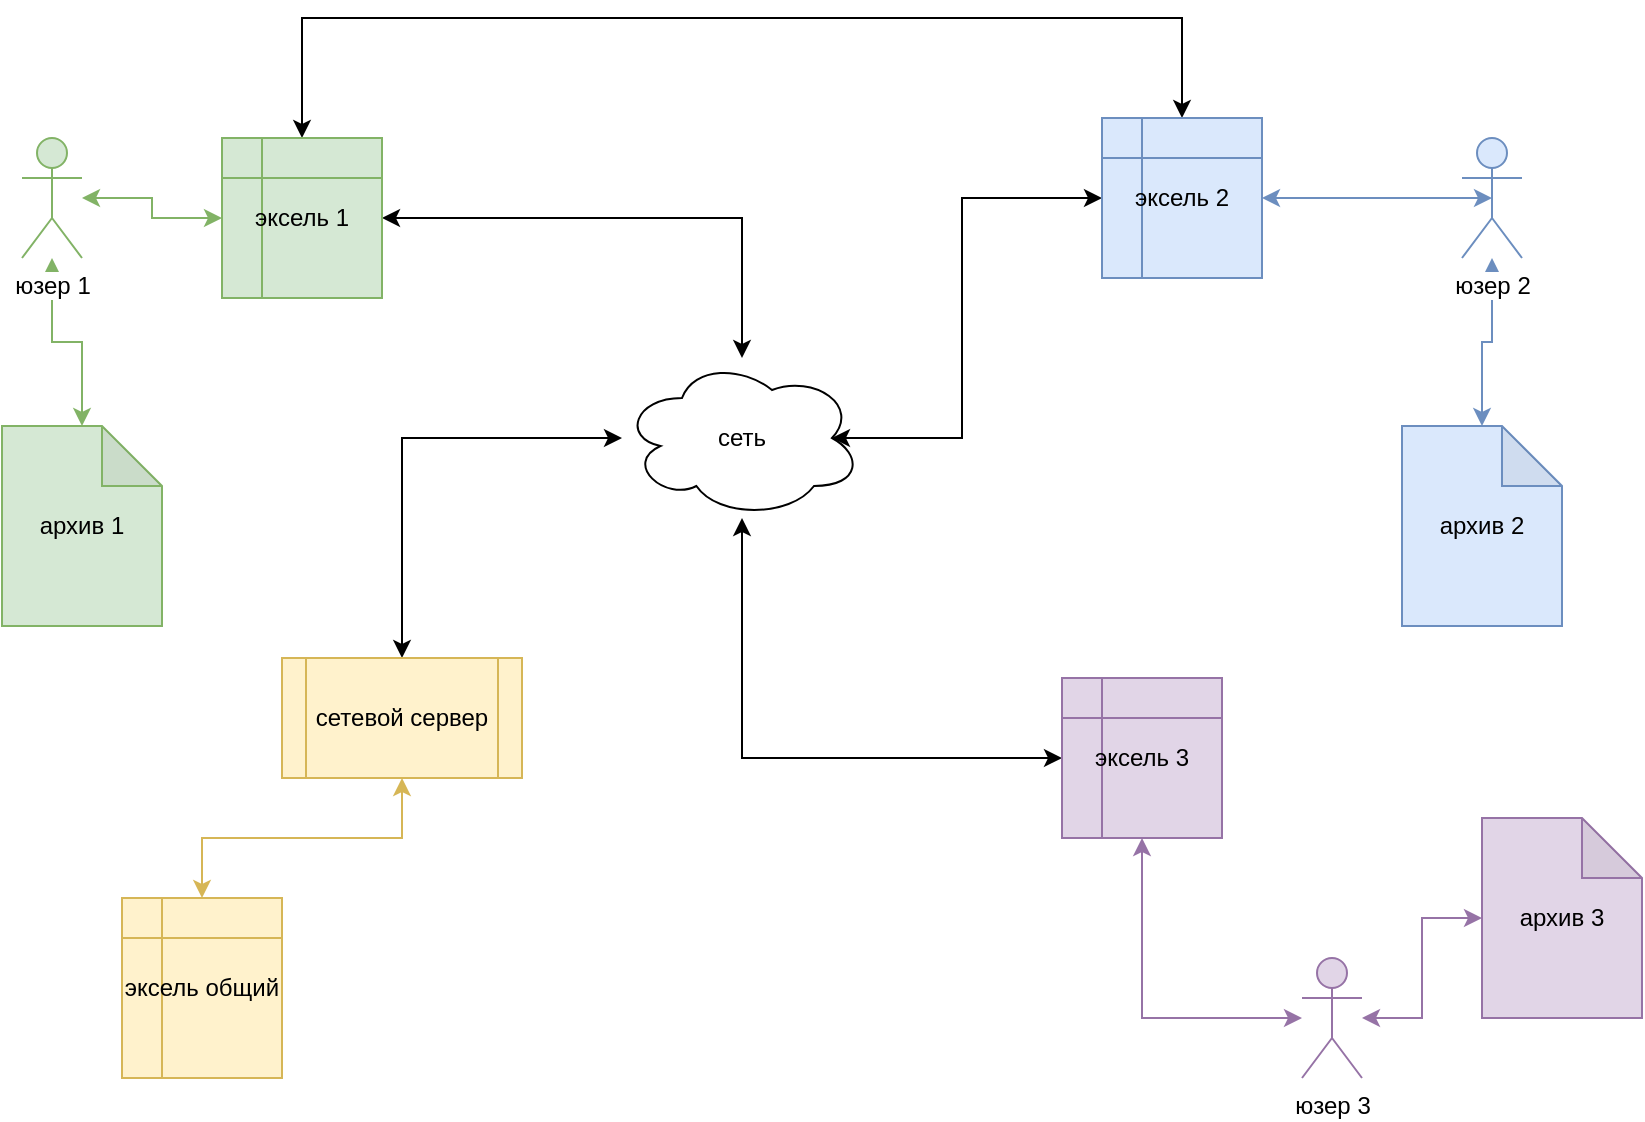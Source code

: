 <mxfile version="13.3.5" type="device"><diagram id="3_azhcOMQqoqei1KV3n3" name="Страница 1"><mxGraphModel dx="1088" dy="818" grid="1" gridSize="10" guides="1" tooltips="1" connect="1" arrows="1" fold="1" page="1" pageScale="1" pageWidth="1169" pageHeight="827" math="0" shadow="0"><root><mxCell id="0"/><mxCell id="1" parent="0"/><mxCell id="uoD267v5e9I0uGREeECA-8" style="edgeStyle=orthogonalEdgeStyle;rounded=0;orthogonalLoop=1;jettySize=auto;html=1;startArrow=classic;startFill=1;fillColor=#d5e8d4;strokeColor=#82b366;" edge="1" parent="1" source="uoD267v5e9I0uGREeECA-1" target="uoD267v5e9I0uGREeECA-4"><mxGeometry relative="1" as="geometry"/></mxCell><mxCell id="uoD267v5e9I0uGREeECA-17" style="edgeStyle=orthogonalEdgeStyle;rounded=0;orthogonalLoop=1;jettySize=auto;html=1;startArrow=classic;startFill=1;fillColor=#d5e8d4;strokeColor=#82b366;" edge="1" parent="1" source="uoD267v5e9I0uGREeECA-1" target="uoD267v5e9I0uGREeECA-14"><mxGeometry relative="1" as="geometry"/></mxCell><mxCell id="uoD267v5e9I0uGREeECA-1" value="юзер 1" style="shape=umlActor;verticalLabelPosition=bottom;labelBackgroundColor=#ffffff;verticalAlign=top;html=1;outlineConnect=0;fillColor=#d5e8d4;strokeColor=#82b366;" vertex="1" parent="1"><mxGeometry x="120" y="170" width="30" height="60" as="geometry"/></mxCell><mxCell id="uoD267v5e9I0uGREeECA-19" style="edgeStyle=orthogonalEdgeStyle;rounded=0;orthogonalLoop=1;jettySize=auto;html=1;startArrow=classic;startFill=1;fillColor=#dae8fc;strokeColor=#6c8ebf;" edge="1" parent="1" source="uoD267v5e9I0uGREeECA-2" target="uoD267v5e9I0uGREeECA-15"><mxGeometry relative="1" as="geometry"/></mxCell><mxCell id="uoD267v5e9I0uGREeECA-2" value="юзер 2" style="shape=umlActor;verticalLabelPosition=bottom;labelBackgroundColor=#ffffff;verticalAlign=top;html=1;outlineConnect=0;fillColor=#dae8fc;strokeColor=#6c8ebf;" vertex="1" parent="1"><mxGeometry x="840" y="170" width="30" height="60" as="geometry"/></mxCell><mxCell id="uoD267v5e9I0uGREeECA-10" style="edgeStyle=orthogonalEdgeStyle;rounded=0;orthogonalLoop=1;jettySize=auto;html=1;startArrow=classic;startFill=1;fillColor=#e1d5e7;strokeColor=#9673a6;" edge="1" parent="1" source="uoD267v5e9I0uGREeECA-3" target="uoD267v5e9I0uGREeECA-6"><mxGeometry relative="1" as="geometry"/></mxCell><mxCell id="uoD267v5e9I0uGREeECA-18" style="edgeStyle=orthogonalEdgeStyle;rounded=0;orthogonalLoop=1;jettySize=auto;html=1;startArrow=classic;startFill=1;fillColor=#e1d5e7;strokeColor=#9673a6;" edge="1" parent="1" source="uoD267v5e9I0uGREeECA-3" target="uoD267v5e9I0uGREeECA-16"><mxGeometry relative="1" as="geometry"/></mxCell><mxCell id="uoD267v5e9I0uGREeECA-3" value="юзер 3" style="shape=umlActor;verticalLabelPosition=bottom;labelBackgroundColor=#ffffff;verticalAlign=top;html=1;outlineConnect=0;fillColor=#e1d5e7;strokeColor=#9673a6;" vertex="1" parent="1"><mxGeometry x="760" y="580" width="30" height="60" as="geometry"/></mxCell><mxCell id="uoD267v5e9I0uGREeECA-11" style="edgeStyle=orthogonalEdgeStyle;rounded=0;orthogonalLoop=1;jettySize=auto;html=1;startArrow=classic;startFill=1;" edge="1" parent="1" source="uoD267v5e9I0uGREeECA-4" target="uoD267v5e9I0uGREeECA-7"><mxGeometry relative="1" as="geometry"><mxPoint x="340" y="210" as="targetPoint"/></mxGeometry></mxCell><mxCell id="uoD267v5e9I0uGREeECA-20" style="edgeStyle=orthogonalEdgeStyle;rounded=0;orthogonalLoop=1;jettySize=auto;html=1;startArrow=classic;startFill=1;" edge="1" parent="1" source="uoD267v5e9I0uGREeECA-4" target="uoD267v5e9I0uGREeECA-5"><mxGeometry relative="1" as="geometry"><Array as="points"><mxPoint x="260" y="110"/><mxPoint x="700" y="110"/></Array></mxGeometry></mxCell><mxCell id="uoD267v5e9I0uGREeECA-4" value="эксель 1" style="shape=internalStorage;whiteSpace=wrap;html=1;backgroundOutline=1;fillColor=#d5e8d4;strokeColor=#82b366;" vertex="1" parent="1"><mxGeometry x="220" y="170" width="80" height="80" as="geometry"/></mxCell><mxCell id="uoD267v5e9I0uGREeECA-9" style="edgeStyle=orthogonalEdgeStyle;rounded=0;orthogonalLoop=1;jettySize=auto;html=1;entryX=0.5;entryY=0.5;entryDx=0;entryDy=0;entryPerimeter=0;startArrow=classic;startFill=1;fillColor=#dae8fc;strokeColor=#6c8ebf;" edge="1" parent="1" source="uoD267v5e9I0uGREeECA-5" target="uoD267v5e9I0uGREeECA-2"><mxGeometry relative="1" as="geometry"/></mxCell><mxCell id="uoD267v5e9I0uGREeECA-12" style="edgeStyle=orthogonalEdgeStyle;rounded=0;orthogonalLoop=1;jettySize=auto;html=1;entryX=0.875;entryY=0.5;entryDx=0;entryDy=0;entryPerimeter=0;startArrow=classic;startFill=1;" edge="1" parent="1" source="uoD267v5e9I0uGREeECA-5" target="uoD267v5e9I0uGREeECA-7"><mxGeometry relative="1" as="geometry"><Array as="points"><mxPoint x="590" y="200"/><mxPoint x="590" y="320"/></Array></mxGeometry></mxCell><mxCell id="uoD267v5e9I0uGREeECA-5" value="эксель 2" style="shape=internalStorage;whiteSpace=wrap;html=1;backgroundOutline=1;fillColor=#dae8fc;strokeColor=#6c8ebf;" vertex="1" parent="1"><mxGeometry x="660" y="160" width="80" height="80" as="geometry"/></mxCell><mxCell id="uoD267v5e9I0uGREeECA-13" style="edgeStyle=orthogonalEdgeStyle;rounded=0;orthogonalLoop=1;jettySize=auto;html=1;startArrow=classic;startFill=1;" edge="1" parent="1" source="uoD267v5e9I0uGREeECA-6" target="uoD267v5e9I0uGREeECA-7"><mxGeometry relative="1" as="geometry"/></mxCell><mxCell id="uoD267v5e9I0uGREeECA-6" value="эксель 3" style="shape=internalStorage;whiteSpace=wrap;html=1;backgroundOutline=1;fillColor=#e1d5e7;strokeColor=#9673a6;" vertex="1" parent="1"><mxGeometry x="640" y="440" width="80" height="80" as="geometry"/></mxCell><mxCell id="uoD267v5e9I0uGREeECA-7" value="сеть" style="ellipse;shape=cloud;whiteSpace=wrap;html=1;" vertex="1" parent="1"><mxGeometry x="420" y="280" width="120" height="80" as="geometry"/></mxCell><mxCell id="uoD267v5e9I0uGREeECA-14" value="архив 1" style="shape=note;whiteSpace=wrap;html=1;backgroundOutline=1;darkOpacity=0.05;fillColor=#d5e8d4;strokeColor=#82b366;" vertex="1" parent="1"><mxGeometry x="110" y="314" width="80" height="100" as="geometry"/></mxCell><mxCell id="uoD267v5e9I0uGREeECA-15" value="архив 2" style="shape=note;whiteSpace=wrap;html=1;backgroundOutline=1;darkOpacity=0.05;fillColor=#dae8fc;strokeColor=#6c8ebf;" vertex="1" parent="1"><mxGeometry x="810" y="314" width="80" height="100" as="geometry"/></mxCell><mxCell id="uoD267v5e9I0uGREeECA-16" value="архив 3" style="shape=note;whiteSpace=wrap;html=1;backgroundOutline=1;darkOpacity=0.05;fillColor=#e1d5e7;strokeColor=#9673a6;" vertex="1" parent="1"><mxGeometry x="850" y="510" width="80" height="100" as="geometry"/></mxCell><mxCell id="uoD267v5e9I0uGREeECA-25" style="edgeStyle=orthogonalEdgeStyle;rounded=0;orthogonalLoop=1;jettySize=auto;html=1;startArrow=classic;startFill=1;" edge="1" parent="1" source="uoD267v5e9I0uGREeECA-23" target="uoD267v5e9I0uGREeECA-7"><mxGeometry relative="1" as="geometry"><Array as="points"><mxPoint x="310" y="320"/></Array></mxGeometry></mxCell><mxCell id="uoD267v5e9I0uGREeECA-23" value="сетевой сервер" style="shape=process;whiteSpace=wrap;html=1;backgroundOutline=1;fillColor=#fff2cc;strokeColor=#d6b656;" vertex="1" parent="1"><mxGeometry x="250" y="430" width="120" height="60" as="geometry"/></mxCell><mxCell id="uoD267v5e9I0uGREeECA-26" style="edgeStyle=orthogonalEdgeStyle;rounded=0;orthogonalLoop=1;jettySize=auto;html=1;startArrow=classic;startFill=1;fillColor=#fff2cc;strokeColor=#d6b656;" edge="1" parent="1" source="uoD267v5e9I0uGREeECA-24" target="uoD267v5e9I0uGREeECA-23"><mxGeometry relative="1" as="geometry"/></mxCell><mxCell id="uoD267v5e9I0uGREeECA-24" value="эксель общий" style="shape=internalStorage;whiteSpace=wrap;html=1;backgroundOutline=1;fillColor=#fff2cc;strokeColor=#d6b656;" vertex="1" parent="1"><mxGeometry x="170" y="550" width="80" height="90" as="geometry"/></mxCell></root></mxGraphModel></diagram></mxfile>